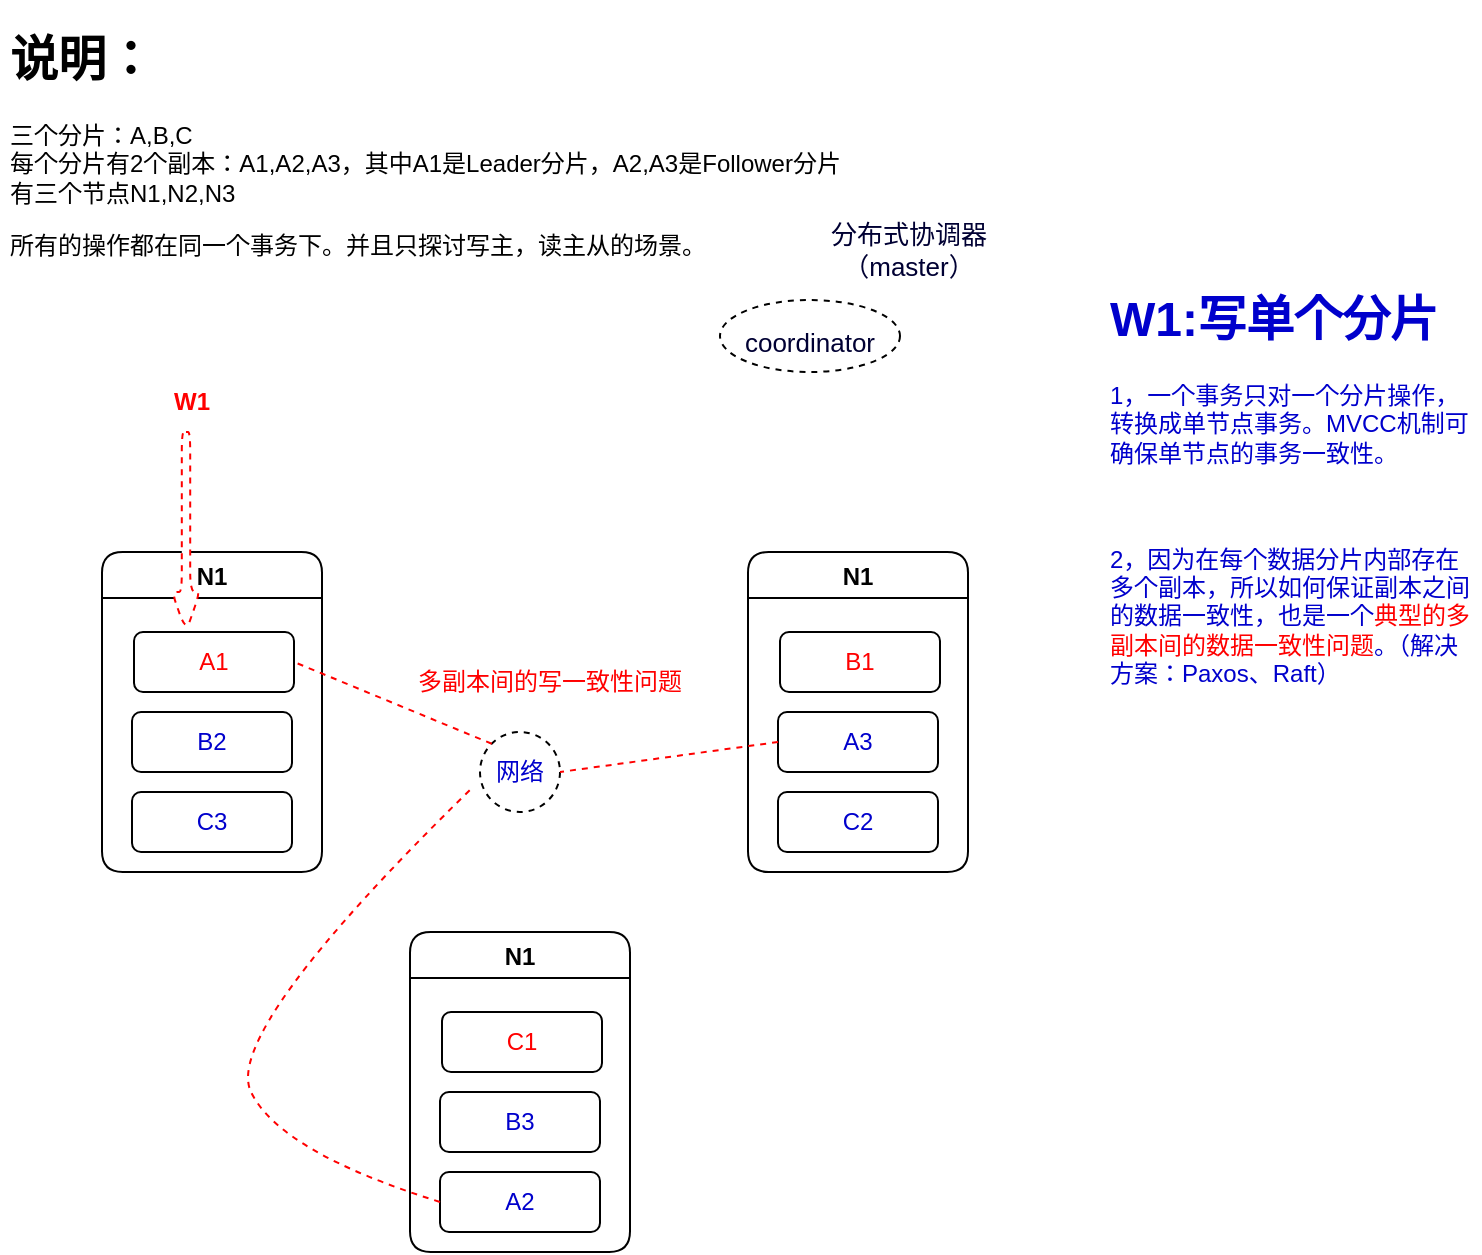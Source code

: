 <mxfile version="16.6.4" type="github" pages="4">
  <diagram id="eBaj-pGgXzmJQUnzpZiH" name="第 1 页">
    <mxGraphModel dx="1422" dy="762" grid="1" gridSize="10" guides="1" tooltips="1" connect="1" arrows="1" fold="1" page="1" pageScale="1" pageWidth="827" pageHeight="1169" math="0" shadow="0">
      <root>
        <mxCell id="0" />
        <mxCell id="1" parent="0" />
        <mxCell id="08FxaviglqU0u9MPpXU4-6" value="&lt;h1&gt;说明：&lt;/h1&gt;&lt;p&gt;三个分片：A,B,C&lt;br&gt;每个分片有2个副本：A1,A2,A3，其中A1是Leader分片，A2,A3是Follower分片&lt;br&gt;有三个节点N1,N2,N3&lt;/p&gt;&lt;p&gt;所有的操作都在同一个事务下。并且只探讨写主，读主从的场景。&lt;/p&gt;" style="text;html=1;strokeColor=none;fillColor=none;spacing=5;spacingTop=-20;whiteSpace=wrap;overflow=hidden;rounded=0;" parent="1" vertex="1">
          <mxGeometry x="40" y="30" width="520" height="120" as="geometry" />
        </mxCell>
        <mxCell id="08FxaviglqU0u9MPpXU4-13" value="N1" style="swimlane;rounded=1;" parent="1" vertex="1">
          <mxGeometry x="91" y="296" width="110" height="160" as="geometry" />
        </mxCell>
        <mxCell id="08FxaviglqU0u9MPpXU4-14" value="&lt;font color=&quot;#ff0000&quot;&gt;A1&lt;/font&gt;" style="rounded=1;whiteSpace=wrap;html=1;" parent="08FxaviglqU0u9MPpXU4-13" vertex="1">
          <mxGeometry x="16" y="40" width="80" height="30" as="geometry" />
        </mxCell>
        <mxCell id="08FxaviglqU0u9MPpXU4-15" value="&lt;font color=&quot;#0000cc&quot;&gt;B2&lt;/font&gt;" style="rounded=1;whiteSpace=wrap;html=1;" parent="08FxaviglqU0u9MPpXU4-13" vertex="1">
          <mxGeometry x="15" y="80" width="80" height="30" as="geometry" />
        </mxCell>
        <mxCell id="08FxaviglqU0u9MPpXU4-16" value="&lt;font color=&quot;#0000cc&quot;&gt;C3&lt;/font&gt;" style="rounded=1;whiteSpace=wrap;html=1;" parent="08FxaviglqU0u9MPpXU4-13" vertex="1">
          <mxGeometry x="15" y="120" width="80" height="30" as="geometry" />
        </mxCell>
        <mxCell id="08FxaviglqU0u9MPpXU4-39" value="" style="shape=singleArrow;direction=south;whiteSpace=wrap;html=1;rounded=1;dashed=1;fontColor=#0000CC;strokeColor=#FF0000;" parent="08FxaviglqU0u9MPpXU4-13" vertex="1">
          <mxGeometry x="35" y="-60" width="14" height="100" as="geometry" />
        </mxCell>
        <mxCell id="08FxaviglqU0u9MPpXU4-17" value="N1" style="swimlane;rounded=1;" parent="1" vertex="1">
          <mxGeometry x="414" y="296" width="110" height="160" as="geometry" />
        </mxCell>
        <mxCell id="08FxaviglqU0u9MPpXU4-18" value="&lt;font color=&quot;#ff0000&quot;&gt;B1&lt;/font&gt;" style="rounded=1;whiteSpace=wrap;html=1;" parent="08FxaviglqU0u9MPpXU4-17" vertex="1">
          <mxGeometry x="16" y="40" width="80" height="30" as="geometry" />
        </mxCell>
        <mxCell id="08FxaviglqU0u9MPpXU4-19" value="&lt;font color=&quot;#0000cc&quot;&gt;A3&lt;/font&gt;" style="rounded=1;whiteSpace=wrap;html=1;" parent="08FxaviglqU0u9MPpXU4-17" vertex="1">
          <mxGeometry x="15" y="80" width="80" height="30" as="geometry" />
        </mxCell>
        <mxCell id="08FxaviglqU0u9MPpXU4-20" value="&lt;font color=&quot;#0000cc&quot;&gt;C2&lt;/font&gt;" style="rounded=1;whiteSpace=wrap;html=1;" parent="08FxaviglqU0u9MPpXU4-17" vertex="1">
          <mxGeometry x="15" y="120" width="80" height="30" as="geometry" />
        </mxCell>
        <mxCell id="08FxaviglqU0u9MPpXU4-21" value="N1" style="swimlane;rounded=1;" parent="1" vertex="1">
          <mxGeometry x="245" y="486" width="110" height="160" as="geometry" />
        </mxCell>
        <mxCell id="08FxaviglqU0u9MPpXU4-22" value="&lt;font color=&quot;#ff0000&quot;&gt;C1&lt;/font&gt;" style="rounded=1;whiteSpace=wrap;html=1;" parent="08FxaviglqU0u9MPpXU4-21" vertex="1">
          <mxGeometry x="16" y="40" width="80" height="30" as="geometry" />
        </mxCell>
        <mxCell id="08FxaviglqU0u9MPpXU4-23" value="&lt;font color=&quot;#0000cc&quot;&gt;B3&lt;/font&gt;" style="rounded=1;whiteSpace=wrap;html=1;" parent="08FxaviglqU0u9MPpXU4-21" vertex="1">
          <mxGeometry x="15" y="80" width="80" height="30" as="geometry" />
        </mxCell>
        <mxCell id="08FxaviglqU0u9MPpXU4-24" value="&lt;font color=&quot;#0000cc&quot;&gt;A2&lt;/font&gt;" style="rounded=1;whiteSpace=wrap;html=1;" parent="08FxaviglqU0u9MPpXU4-21" vertex="1">
          <mxGeometry x="15" y="120" width="80" height="30" as="geometry" />
        </mxCell>
        <mxCell id="08FxaviglqU0u9MPpXU4-25" value="网络" style="ellipse;whiteSpace=wrap;html=1;aspect=fixed;rounded=1;fontColor=#0000CC;dashed=1;" parent="1" vertex="1">
          <mxGeometry x="280" y="386" width="40" height="40" as="geometry" />
        </mxCell>
        <mxCell id="08FxaviglqU0u9MPpXU4-26" value="" style="endArrow=none;startArrow=none;html=1;rounded=0;fontColor=#0000CC;entryX=1;entryY=0.5;entryDx=0;entryDy=0;exitX=0;exitY=0;exitDx=0;exitDy=0;dashed=1;strokeColor=#FF0000;startFill=0;endFill=0;" parent="1" source="08FxaviglqU0u9MPpXU4-25" target="08FxaviglqU0u9MPpXU4-14" edge="1">
          <mxGeometry width="50" height="50" relative="1" as="geometry">
            <mxPoint x="390" y="436" as="sourcePoint" />
            <mxPoint x="440" y="386" as="targetPoint" />
          </mxGeometry>
        </mxCell>
        <mxCell id="08FxaviglqU0u9MPpXU4-35" value="" style="curved=1;endArrow=none;html=1;rounded=0;dashed=1;fontColor=#0000CC;strokeColor=#FF0000;entryX=-0.075;entryY=0.675;entryDx=0;entryDy=0;entryPerimeter=0;exitX=0;exitY=0.5;exitDx=0;exitDy=0;endFill=0;" parent="1" source="08FxaviglqU0u9MPpXU4-24" target="08FxaviglqU0u9MPpXU4-25" edge="1">
          <mxGeometry width="50" height="50" relative="1" as="geometry">
            <mxPoint x="230" y="616" as="sourcePoint" />
            <mxPoint x="201" y="526" as="targetPoint" />
            <Array as="points">
              <mxPoint x="180" y="596" />
              <mxPoint x="151" y="536" />
            </Array>
          </mxGeometry>
        </mxCell>
        <mxCell id="08FxaviglqU0u9MPpXU4-36" value="" style="endArrow=none;startArrow=none;html=1;rounded=0;fontColor=#0000CC;entryX=1;entryY=0.5;entryDx=0;entryDy=0;exitX=0;exitY=0.5;exitDx=0;exitDy=0;dashed=1;strokeColor=#FF0000;startFill=0;endFill=0;" parent="1" source="08FxaviglqU0u9MPpXU4-19" target="08FxaviglqU0u9MPpXU4-25" edge="1">
          <mxGeometry width="50" height="50" relative="1" as="geometry">
            <mxPoint x="295.858" y="401.858" as="sourcePoint" />
            <mxPoint x="197" y="361" as="targetPoint" />
          </mxGeometry>
        </mxCell>
        <mxCell id="08FxaviglqU0u9MPpXU4-37" value="&lt;h1&gt;W1:写单个分片&lt;/h1&gt;&lt;p&gt;1，一个事务只对一个分片操作，转换成单节点事务。MVCC机制可确保单节点的事务一致性。&lt;/p&gt;&lt;p&gt;&lt;br&gt;&lt;/p&gt;2，因为在每个数据分片内部存在多个副本，所以如何保证副本之间的数据一致性，也是一个&lt;font color=&quot;#ff0000&quot;&gt;典型的多副本间的数据一致性问题&lt;/font&gt;。（解决方案：Paxos、Raft）" style="text;html=1;strokeColor=none;fillColor=none;spacing=5;spacingTop=-20;whiteSpace=wrap;overflow=hidden;rounded=0;dashed=1;fontColor=#0000CC;" parent="1" vertex="1">
          <mxGeometry x="590" y="160" width="190" height="260" as="geometry" />
        </mxCell>
        <mxCell id="08FxaviglqU0u9MPpXU4-40" value="&lt;b&gt;&lt;font color=&quot;#ff0000&quot;&gt;W1&lt;/font&gt;&lt;/b&gt;" style="text;html=1;strokeColor=none;fillColor=none;align=center;verticalAlign=middle;whiteSpace=wrap;rounded=0;dashed=1;fontColor=#0000CC;" parent="1" vertex="1">
          <mxGeometry x="106" y="206" width="60" height="30" as="geometry" />
        </mxCell>
        <mxCell id="DcJtvNyYdHpqMct7U6Ko-1" value="&lt;font color=&quot;#ff0000&quot;&gt;多副本间的写一致性问题&lt;/font&gt;" style="text;html=1;strokeColor=none;fillColor=none;align=center;verticalAlign=middle;whiteSpace=wrap;rounded=0;" parent="1" vertex="1">
          <mxGeometry x="245" y="346" width="140" height="30" as="geometry" />
        </mxCell>
        <mxCell id="vgUOANrVDqgw7TaAj15S-1" value="&lt;font color=&quot;#000033&quot; style=&quot;font-size: 13px&quot;&gt;coordinator&lt;/font&gt;" style="ellipse;whiteSpace=wrap;html=1;fontSize=24;fontColor=#0000CC;dashed=1;" vertex="1" parent="1">
          <mxGeometry x="400" y="170" width="90" height="36" as="geometry" />
        </mxCell>
        <mxCell id="vgUOANrVDqgw7TaAj15S-2" value="分布式协调器（master）" style="text;html=1;strokeColor=none;fillColor=none;align=center;verticalAlign=middle;whiteSpace=wrap;rounded=0;dashed=1;fontSize=13;fontColor=#000033;" vertex="1" parent="1">
          <mxGeometry x="439" y="130" width="111" height="30" as="geometry" />
        </mxCell>
      </root>
    </mxGraphModel>
  </diagram>
  <diagram id="VMwIAKu5KI1M_ZYMaKBu" name="第 2 页">
    <mxGraphModel dx="1422" dy="762" grid="1" gridSize="10" guides="1" tooltips="1" connect="1" arrows="1" fold="1" page="1" pageScale="1" pageWidth="827" pageHeight="1169" math="0" shadow="0">
      <root>
        <mxCell id="BoTSj1O7su90QlymKtr2-0" />
        <mxCell id="BoTSj1O7su90QlymKtr2-1" parent="BoTSj1O7su90QlymKtr2-0" />
        <mxCell id="SNT9MTLN4JLw2WHyb_En-0" value="&lt;h1&gt;说明：&lt;/h1&gt;&lt;p&gt;三个分片：A,B,C&lt;br&gt;每个分片有2个副本：A1,A2,A3，其中A1是Leader分片，A2,A3是Follower分片&lt;br&gt;有三个节点N1,N2,N3&lt;/p&gt;&lt;p&gt;所有的操作都在同一个事务下。并且只探讨写主，读主从的场景。&lt;/p&gt;" style="text;html=1;strokeColor=none;fillColor=none;spacing=5;spacingTop=-20;whiteSpace=wrap;overflow=hidden;rounded=0;" parent="BoTSj1O7su90QlymKtr2-1" vertex="1">
          <mxGeometry x="40" y="30" width="520" height="120" as="geometry" />
        </mxCell>
        <mxCell id="SNT9MTLN4JLw2WHyb_En-1" value="N1" style="swimlane;rounded=1;" parent="BoTSj1O7su90QlymKtr2-1" vertex="1">
          <mxGeometry x="91" y="270" width="110" height="160" as="geometry" />
        </mxCell>
        <mxCell id="SNT9MTLN4JLw2WHyb_En-2" value="&lt;font color=&quot;#ff0000&quot;&gt;A1&lt;/font&gt;" style="rounded=1;whiteSpace=wrap;html=1;" parent="SNT9MTLN4JLw2WHyb_En-1" vertex="1">
          <mxGeometry x="16" y="40" width="80" height="30" as="geometry" />
        </mxCell>
        <mxCell id="SNT9MTLN4JLw2WHyb_En-3" value="&lt;font color=&quot;#0000cc&quot;&gt;B2&lt;/font&gt;" style="rounded=1;whiteSpace=wrap;html=1;" parent="SNT9MTLN4JLw2WHyb_En-1" vertex="1">
          <mxGeometry x="15" y="80" width="80" height="30" as="geometry" />
        </mxCell>
        <mxCell id="SNT9MTLN4JLw2WHyb_En-4" value="&lt;font color=&quot;#0000cc&quot;&gt;C3&lt;/font&gt;" style="rounded=1;whiteSpace=wrap;html=1;" parent="SNT9MTLN4JLw2WHyb_En-1" vertex="1">
          <mxGeometry x="15" y="120" width="80" height="30" as="geometry" />
        </mxCell>
        <mxCell id="SNT9MTLN4JLw2WHyb_En-6" value="N1" style="swimlane;rounded=1;" parent="BoTSj1O7su90QlymKtr2-1" vertex="1">
          <mxGeometry x="414" y="270" width="110" height="160" as="geometry" />
        </mxCell>
        <mxCell id="SNT9MTLN4JLw2WHyb_En-7" value="&lt;font color=&quot;#ff0000&quot;&gt;B1&lt;/font&gt;" style="rounded=1;whiteSpace=wrap;html=1;" parent="SNT9MTLN4JLw2WHyb_En-6" vertex="1">
          <mxGeometry x="16" y="40" width="80" height="30" as="geometry" />
        </mxCell>
        <mxCell id="SNT9MTLN4JLw2WHyb_En-8" value="&lt;font color=&quot;#0000cc&quot;&gt;A3&lt;/font&gt;" style="rounded=1;whiteSpace=wrap;html=1;" parent="SNT9MTLN4JLw2WHyb_En-6" vertex="1">
          <mxGeometry x="15" y="80" width="80" height="30" as="geometry" />
        </mxCell>
        <mxCell id="SNT9MTLN4JLw2WHyb_En-9" value="&lt;font color=&quot;#0000cc&quot;&gt;C2&lt;/font&gt;" style="rounded=1;whiteSpace=wrap;html=1;" parent="SNT9MTLN4JLw2WHyb_En-6" vertex="1">
          <mxGeometry x="15" y="120" width="80" height="30" as="geometry" />
        </mxCell>
        <mxCell id="SNT9MTLN4JLw2WHyb_En-10" value="N1" style="swimlane;rounded=1;" parent="BoTSj1O7su90QlymKtr2-1" vertex="1">
          <mxGeometry x="245" y="460" width="110" height="160" as="geometry" />
        </mxCell>
        <mxCell id="SNT9MTLN4JLw2WHyb_En-11" value="&lt;font color=&quot;#ff0000&quot;&gt;C1&lt;/font&gt;" style="rounded=1;whiteSpace=wrap;html=1;" parent="SNT9MTLN4JLw2WHyb_En-10" vertex="1">
          <mxGeometry x="16" y="40" width="80" height="30" as="geometry" />
        </mxCell>
        <mxCell id="SNT9MTLN4JLw2WHyb_En-12" value="&lt;font color=&quot;#0000cc&quot;&gt;B3&lt;/font&gt;" style="rounded=1;whiteSpace=wrap;html=1;" parent="SNT9MTLN4JLw2WHyb_En-10" vertex="1">
          <mxGeometry x="15" y="80" width="80" height="30" as="geometry" />
        </mxCell>
        <mxCell id="SNT9MTLN4JLw2WHyb_En-13" value="&lt;font color=&quot;#0000cc&quot;&gt;A2&lt;/font&gt;" style="rounded=1;whiteSpace=wrap;html=1;" parent="SNT9MTLN4JLw2WHyb_En-10" vertex="1">
          <mxGeometry x="15" y="120" width="80" height="30" as="geometry" />
        </mxCell>
        <mxCell id="SNT9MTLN4JLw2WHyb_En-14" value="网络" style="ellipse;whiteSpace=wrap;html=1;aspect=fixed;rounded=1;fontColor=#0000CC;dashed=1;" parent="BoTSj1O7su90QlymKtr2-1" vertex="1">
          <mxGeometry x="280" y="360" width="40" height="40" as="geometry" />
        </mxCell>
        <mxCell id="SNT9MTLN4JLw2WHyb_En-15" value="" style="endArrow=none;startArrow=none;html=1;rounded=0;fontColor=#0000CC;entryX=1;entryY=0.5;entryDx=0;entryDy=0;exitX=0;exitY=0;exitDx=0;exitDy=0;dashed=1;strokeColor=#FF0000;startFill=0;endFill=0;" parent="BoTSj1O7su90QlymKtr2-1" source="SNT9MTLN4JLw2WHyb_En-14" target="SNT9MTLN4JLw2WHyb_En-2" edge="1">
          <mxGeometry width="50" height="50" relative="1" as="geometry">
            <mxPoint x="390" y="410" as="sourcePoint" />
            <mxPoint x="440" y="360" as="targetPoint" />
          </mxGeometry>
        </mxCell>
        <mxCell id="SNT9MTLN4JLw2WHyb_En-16" value="" style="curved=1;endArrow=none;html=1;rounded=0;dashed=1;fontColor=#0000CC;strokeColor=#FF0000;entryX=-0.075;entryY=0.675;entryDx=0;entryDy=0;entryPerimeter=0;exitX=0;exitY=0.5;exitDx=0;exitDy=0;endFill=0;" parent="BoTSj1O7su90QlymKtr2-1" source="SNT9MTLN4JLw2WHyb_En-13" target="SNT9MTLN4JLw2WHyb_En-14" edge="1">
          <mxGeometry width="50" height="50" relative="1" as="geometry">
            <mxPoint x="230" y="590" as="sourcePoint" />
            <mxPoint x="201" y="500" as="targetPoint" />
            <Array as="points">
              <mxPoint x="180" y="570" />
              <mxPoint x="151" y="510" />
            </Array>
          </mxGeometry>
        </mxCell>
        <mxCell id="SNT9MTLN4JLw2WHyb_En-17" value="" style="endArrow=none;startArrow=none;html=1;rounded=0;fontColor=#0000CC;entryX=1;entryY=0.5;entryDx=0;entryDy=0;exitX=0;exitY=0.5;exitDx=0;exitDy=0;dashed=1;strokeColor=#FF0000;startFill=0;endFill=0;" parent="BoTSj1O7su90QlymKtr2-1" source="SNT9MTLN4JLw2WHyb_En-8" target="SNT9MTLN4JLw2WHyb_En-14" edge="1">
          <mxGeometry width="50" height="50" relative="1" as="geometry">
            <mxPoint x="295.858" y="375.858" as="sourcePoint" />
            <mxPoint x="197" y="335" as="targetPoint" />
          </mxGeometry>
        </mxCell>
        <mxCell id="SNT9MTLN4JLw2WHyb_En-18" value="&lt;h1&gt;W2:写多个分片&lt;/h1&gt;&lt;p&gt;1，一个事务写多个数据分片，这就是典型的分布式事务了。需要借助2PC（两阶段提交）来确保跨节点写操作的原子性。&lt;/p&gt;&lt;p&gt;&lt;br&gt;&lt;/p&gt;2，同时，每个分片依然是有多个副本。所以，依然要解决&lt;font color=&quot;#ff0000&quot;&gt;多副本间的数据一致性问题&lt;/font&gt;。" style="text;html=1;strokeColor=none;fillColor=none;spacing=5;spacingTop=-20;whiteSpace=wrap;overflow=hidden;rounded=0;dashed=1;fontColor=#0000CC;" parent="BoTSj1O7su90QlymKtr2-1" vertex="1">
          <mxGeometry x="590" y="160" width="190" height="260" as="geometry" />
        </mxCell>
        <mxCell id="SNT9MTLN4JLw2WHyb_En-19" value="&lt;b&gt;&lt;font color=&quot;#ff0000&quot; style=&quot;font-size: 16px&quot;&gt;W2&lt;/font&gt;&lt;/b&gt;" style="text;html=1;strokeColor=none;fillColor=none;align=center;verticalAlign=middle;whiteSpace=wrap;rounded=0;dashed=1;fontColor=#0000CC;" parent="BoTSj1O7su90QlymKtr2-1" vertex="1">
          <mxGeometry x="276" y="180" width="60" height="30" as="geometry" />
        </mxCell>
        <mxCell id="SNT9MTLN4JLw2WHyb_En-20" value="&lt;font color=&quot;#ff0000&quot;&gt;2，多副本间的写一致性问题&lt;/font&gt;" style="text;html=1;strokeColor=none;fillColor=none;align=center;verticalAlign=middle;whiteSpace=wrap;rounded=0;" parent="BoTSj1O7su90QlymKtr2-1" vertex="1">
          <mxGeometry x="230" y="320" width="155" height="30" as="geometry" />
        </mxCell>
        <mxCell id="SNT9MTLN4JLw2WHyb_En-22" value="" style="shape=flexArrow;endArrow=classic;html=1;rounded=0;fontColor=#FF0000;width=10;endSize=2.26;dashed=1;strokeColor=#FF0000;" parent="BoTSj1O7su90QlymKtr2-1" edge="1">
          <mxGeometry width="50" height="50" relative="1" as="geometry">
            <mxPoint x="290" y="200" as="sourcePoint" />
            <mxPoint x="160" y="300" as="targetPoint" />
          </mxGeometry>
        </mxCell>
        <mxCell id="SNT9MTLN4JLw2WHyb_En-23" value="" style="shape=flexArrow;endArrow=classic;html=1;rounded=0;fontColor=#FF0000;width=10;endSize=2.26;dashed=1;strokeColor=#FF0000;entryX=0.25;entryY=0;entryDx=0;entryDy=0;" parent="BoTSj1O7su90QlymKtr2-1" target="SNT9MTLN4JLw2WHyb_En-7" edge="1">
          <mxGeometry width="50" height="50" relative="1" as="geometry">
            <mxPoint x="320" y="200" as="sourcePoint" />
            <mxPoint x="210" y="310" as="targetPoint" />
          </mxGeometry>
        </mxCell>
        <mxCell id="b7Uxpt3gaAhau05YBvLj-0" value="&lt;font color=&quot;#ff0000&quot;&gt;1，跨节点写操作的原子性问题&lt;/font&gt;" style="text;html=1;strokeColor=none;fillColor=none;align=center;verticalAlign=middle;whiteSpace=wrap;rounded=0;" vertex="1" parent="BoTSj1O7su90QlymKtr2-1">
          <mxGeometry x="220" y="299" width="180" height="30" as="geometry" />
        </mxCell>
      </root>
    </mxGraphModel>
  </diagram>
  <diagram id="Govf5EYtpfEDOgnzXB6r" name="第 3 页">
    <mxGraphModel dx="1422" dy="762" grid="1" gridSize="10" guides="1" tooltips="1" connect="1" arrows="1" fold="1" page="1" pageScale="1" pageWidth="827" pageHeight="1169" math="0" shadow="0">
      <root>
        <mxCell id="0bu39Hk5Qwi8QEBn3dwa-0" />
        <mxCell id="0bu39Hk5Qwi8QEBn3dwa-1" parent="0bu39Hk5Qwi8QEBn3dwa-0" />
        <mxCell id="b-UJJuOl_csqAkSLvI6c-0" value="&lt;h1&gt;说明：&lt;/h1&gt;&lt;p&gt;三个分片：A,B,C&lt;br&gt;每个分片有2个副本：A1,A2,A3，其中A1是Leader分片，A2,A3是Follower分片&lt;br&gt;有三个节点N1,N2,N3&lt;/p&gt;&lt;p&gt;所有的操作都在同一个事务下。并且只探讨写主，读主从的场景。&lt;/p&gt;" style="text;html=1;strokeColor=none;fillColor=none;spacing=5;spacingTop=-20;whiteSpace=wrap;overflow=hidden;rounded=0;" vertex="1" parent="0bu39Hk5Qwi8QEBn3dwa-1">
          <mxGeometry x="40" y="30" width="520" height="120" as="geometry" />
        </mxCell>
        <mxCell id="b-UJJuOl_csqAkSLvI6c-1" value="N1" style="swimlane;rounded=1;" vertex="1" parent="0bu39Hk5Qwi8QEBn3dwa-1">
          <mxGeometry x="91" y="270" width="110" height="160" as="geometry" />
        </mxCell>
        <mxCell id="b-UJJuOl_csqAkSLvI6c-2" value="&lt;font color=&quot;#ff0000&quot;&gt;A1&lt;/font&gt;" style="rounded=1;whiteSpace=wrap;html=1;" vertex="1" parent="b-UJJuOl_csqAkSLvI6c-1">
          <mxGeometry x="16" y="40" width="80" height="30" as="geometry" />
        </mxCell>
        <mxCell id="b-UJJuOl_csqAkSLvI6c-3" value="&lt;font color=&quot;#0000cc&quot;&gt;B2&lt;/font&gt;" style="rounded=1;whiteSpace=wrap;html=1;" vertex="1" parent="b-UJJuOl_csqAkSLvI6c-1">
          <mxGeometry x="15" y="80" width="80" height="30" as="geometry" />
        </mxCell>
        <mxCell id="b-UJJuOl_csqAkSLvI6c-4" value="&lt;font color=&quot;#0000cc&quot;&gt;C3&lt;/font&gt;" style="rounded=1;whiteSpace=wrap;html=1;" vertex="1" parent="b-UJJuOl_csqAkSLvI6c-1">
          <mxGeometry x="15" y="120" width="80" height="30" as="geometry" />
        </mxCell>
        <mxCell id="b-UJJuOl_csqAkSLvI6c-5" value="" style="shape=singleArrow;direction=south;whiteSpace=wrap;html=1;rounded=1;dashed=1;fontColor=#0000CC;strokeColor=#FF0000;" vertex="1" parent="b-UJJuOl_csqAkSLvI6c-1">
          <mxGeometry x="35" y="-60" width="14" height="100" as="geometry" />
        </mxCell>
        <mxCell id="b-UJJuOl_csqAkSLvI6c-6" value="N1" style="swimlane;rounded=1;" vertex="1" parent="0bu39Hk5Qwi8QEBn3dwa-1">
          <mxGeometry x="414" y="270" width="110" height="160" as="geometry" />
        </mxCell>
        <mxCell id="b-UJJuOl_csqAkSLvI6c-7" value="&lt;font color=&quot;#ff0000&quot;&gt;B1&lt;/font&gt;" style="rounded=1;whiteSpace=wrap;html=1;" vertex="1" parent="b-UJJuOl_csqAkSLvI6c-6">
          <mxGeometry x="16" y="40" width="80" height="30" as="geometry" />
        </mxCell>
        <mxCell id="b-UJJuOl_csqAkSLvI6c-8" value="&lt;font color=&quot;#0000cc&quot;&gt;A3&lt;/font&gt;" style="rounded=1;whiteSpace=wrap;html=1;" vertex="1" parent="b-UJJuOl_csqAkSLvI6c-6">
          <mxGeometry x="15" y="80" width="80" height="30" as="geometry" />
        </mxCell>
        <mxCell id="b-UJJuOl_csqAkSLvI6c-9" value="&lt;font color=&quot;#0000cc&quot;&gt;C2&lt;/font&gt;" style="rounded=1;whiteSpace=wrap;html=1;" vertex="1" parent="b-UJJuOl_csqAkSLvI6c-6">
          <mxGeometry x="15" y="120" width="80" height="30" as="geometry" />
        </mxCell>
        <mxCell id="b-UJJuOl_csqAkSLvI6c-10" value="N1" style="swimlane;rounded=1;" vertex="1" parent="0bu39Hk5Qwi8QEBn3dwa-1">
          <mxGeometry x="245" y="460" width="110" height="160" as="geometry" />
        </mxCell>
        <mxCell id="b-UJJuOl_csqAkSLvI6c-11" value="&lt;font color=&quot;#ff0000&quot;&gt;C1&lt;/font&gt;" style="rounded=1;whiteSpace=wrap;html=1;" vertex="1" parent="b-UJJuOl_csqAkSLvI6c-10">
          <mxGeometry x="16" y="40" width="80" height="30" as="geometry" />
        </mxCell>
        <mxCell id="b-UJJuOl_csqAkSLvI6c-12" value="&lt;font color=&quot;#0000cc&quot;&gt;B3&lt;/font&gt;" style="rounded=1;whiteSpace=wrap;html=1;" vertex="1" parent="b-UJJuOl_csqAkSLvI6c-10">
          <mxGeometry x="15" y="80" width="80" height="30" as="geometry" />
        </mxCell>
        <mxCell id="b-UJJuOl_csqAkSLvI6c-13" value="&lt;font color=&quot;#0000cc&quot;&gt;A2&lt;/font&gt;" style="rounded=1;whiteSpace=wrap;html=1;" vertex="1" parent="b-UJJuOl_csqAkSLvI6c-10">
          <mxGeometry x="15" y="120" width="80" height="30" as="geometry" />
        </mxCell>
        <mxCell id="b-UJJuOl_csqAkSLvI6c-14" value="网络" style="ellipse;whiteSpace=wrap;html=1;aspect=fixed;rounded=1;fontColor=#0000CC;dashed=1;" vertex="1" parent="0bu39Hk5Qwi8QEBn3dwa-1">
          <mxGeometry x="280" y="360" width="40" height="40" as="geometry" />
        </mxCell>
        <mxCell id="b-UJJuOl_csqAkSLvI6c-15" value="" style="endArrow=none;startArrow=none;html=1;rounded=0;fontColor=#0000CC;entryX=1;entryY=0.5;entryDx=0;entryDy=0;exitX=0;exitY=0;exitDx=0;exitDy=0;dashed=1;strokeColor=#FF0000;startFill=0;endFill=0;" edge="1" parent="0bu39Hk5Qwi8QEBn3dwa-1" source="b-UJJuOl_csqAkSLvI6c-14" target="b-UJJuOl_csqAkSLvI6c-2">
          <mxGeometry width="50" height="50" relative="1" as="geometry">
            <mxPoint x="390" y="410" as="sourcePoint" />
            <mxPoint x="440" y="360" as="targetPoint" />
          </mxGeometry>
        </mxCell>
        <mxCell id="b-UJJuOl_csqAkSLvI6c-16" value="" style="curved=1;endArrow=none;html=1;rounded=0;dashed=1;fontColor=#0000CC;strokeColor=#FF0000;entryX=-0.075;entryY=0.675;entryDx=0;entryDy=0;entryPerimeter=0;exitX=0;exitY=0.5;exitDx=0;exitDy=0;endFill=0;" edge="1" parent="0bu39Hk5Qwi8QEBn3dwa-1" source="b-UJJuOl_csqAkSLvI6c-13" target="b-UJJuOl_csqAkSLvI6c-14">
          <mxGeometry width="50" height="50" relative="1" as="geometry">
            <mxPoint x="230" y="590" as="sourcePoint" />
            <mxPoint x="201" y="500" as="targetPoint" />
            <Array as="points">
              <mxPoint x="180" y="570" />
              <mxPoint x="151" y="510" />
            </Array>
          </mxGeometry>
        </mxCell>
        <mxCell id="b-UJJuOl_csqAkSLvI6c-17" value="" style="endArrow=none;startArrow=none;html=1;rounded=0;fontColor=#0000CC;entryX=1;entryY=0.5;entryDx=0;entryDy=0;exitX=0;exitY=0.5;exitDx=0;exitDy=0;dashed=1;strokeColor=#FF0000;startFill=0;endFill=0;" edge="1" parent="0bu39Hk5Qwi8QEBn3dwa-1" source="b-UJJuOl_csqAkSLvI6c-8" target="b-UJJuOl_csqAkSLvI6c-14">
          <mxGeometry width="50" height="50" relative="1" as="geometry">
            <mxPoint x="295.858" y="375.858" as="sourcePoint" />
            <mxPoint x="197" y="335" as="targetPoint" />
          </mxGeometry>
        </mxCell>
        <mxCell id="b-UJJuOl_csqAkSLvI6c-18" value="&lt;h1&gt;分两种情况：&lt;/h1&gt;&lt;p&gt;1，只读Leader，可确保数据强一致性。&lt;/p&gt;&lt;p&gt;&lt;br&gt;&lt;/p&gt;2，读取Follower。又分两种可能。如果Leader、Follower是强同步的，比如WARO（Write All Read one）。那么可确保数据的强一致性。但是，如果Leader、Follower是弱同步，从Follower读取的有可能是旧数据。这时就确保不了数据的强一致性。" style="text;html=1;strokeColor=none;fillColor=none;spacing=5;spacingTop=-20;whiteSpace=wrap;overflow=hidden;rounded=0;dashed=1;fontColor=#0000CC;" vertex="1" parent="0bu39Hk5Qwi8QEBn3dwa-1">
          <mxGeometry x="580" y="70" width="190" height="260" as="geometry" />
        </mxCell>
        <mxCell id="b-UJJuOl_csqAkSLvI6c-19" value="&lt;b&gt;&lt;font color=&quot;#ff0000&quot;&gt;R1：只读Leader&lt;/font&gt;&lt;/b&gt;" style="text;html=1;strokeColor=none;fillColor=none;align=center;verticalAlign=middle;whiteSpace=wrap;rounded=0;dashed=1;fontColor=#0000CC;" vertex="1" parent="0bu39Hk5Qwi8QEBn3dwa-1">
          <mxGeometry x="90" y="180" width="94" height="30" as="geometry" />
        </mxCell>
        <mxCell id="b-UJJuOl_csqAkSLvI6c-20" value="&lt;font color=&quot;#ff0000&quot;&gt;这时候看主从之间的同步是否是强同步&lt;/font&gt;" style="text;html=1;strokeColor=none;fillColor=none;align=center;verticalAlign=middle;whiteSpace=wrap;rounded=0;" vertex="1" parent="0bu39Hk5Qwi8QEBn3dwa-1">
          <mxGeometry x="245" y="320" width="140" height="30" as="geometry" />
        </mxCell>
        <mxCell id="b-UJJuOl_csqAkSLvI6c-21" value="&lt;font color=&quot;#0000cc&quot; size=&quot;1&quot;&gt;&lt;b style=&quot;font-size: 24px&quot;&gt;R1：读单个分片&lt;/b&gt;&lt;/font&gt;" style="text;html=1;strokeColor=none;fillColor=none;align=center;verticalAlign=middle;whiteSpace=wrap;rounded=0;fontColor=#FF0000;" vertex="1" parent="0bu39Hk5Qwi8QEBn3dwa-1">
          <mxGeometry x="480" y="20" width="200" height="30" as="geometry" />
        </mxCell>
        <mxCell id="b-UJJuOl_csqAkSLvI6c-23" value="Text" style="text;html=1;strokeColor=none;fillColor=none;align=center;verticalAlign=middle;whiteSpace=wrap;rounded=0;fontSize=24;fontColor=#0000CC;" vertex="1" parent="0bu39Hk5Qwi8QEBn3dwa-1">
          <mxGeometry x="380" y="350" width="60" height="30" as="geometry" />
        </mxCell>
        <mxCell id="b-UJJuOl_csqAkSLvI6c-25" value="" style="shape=singleArrow;direction=south;whiteSpace=wrap;html=1;rounded=1;dashed=1;fontColor=#0000CC;strokeColor=#FF0000;" vertex="1" parent="0bu39Hk5Qwi8QEBn3dwa-1">
          <mxGeometry x="440" y="220" width="14" height="130" as="geometry" />
        </mxCell>
        <mxCell id="b-UJJuOl_csqAkSLvI6c-26" value="&lt;b&gt;&lt;font color=&quot;#ff0000&quot;&gt;R1：读Follower&lt;/font&gt;&lt;/b&gt;" style="text;html=1;strokeColor=none;fillColor=none;align=center;verticalAlign=middle;whiteSpace=wrap;rounded=0;dashed=1;fontColor=#0000CC;" vertex="1" parent="0bu39Hk5Qwi8QEBn3dwa-1">
          <mxGeometry x="400" y="190" width="94" height="30" as="geometry" />
        </mxCell>
      </root>
    </mxGraphModel>
  </diagram>
  <diagram id="esMQXly-VNW4XAkl2j8V" name="第 4 页">
    <mxGraphModel dx="1422" dy="762" grid="1" gridSize="10" guides="1" tooltips="1" connect="1" arrows="1" fold="1" page="1" pageScale="1" pageWidth="827" pageHeight="1169" math="0" shadow="0">
      <root>
        <mxCell id="YXbd3JHZZOBweM8unQBW-0" />
        <mxCell id="YXbd3JHZZOBweM8unQBW-1" parent="YXbd3JHZZOBweM8unQBW-0" />
      </root>
    </mxGraphModel>
  </diagram>
</mxfile>
